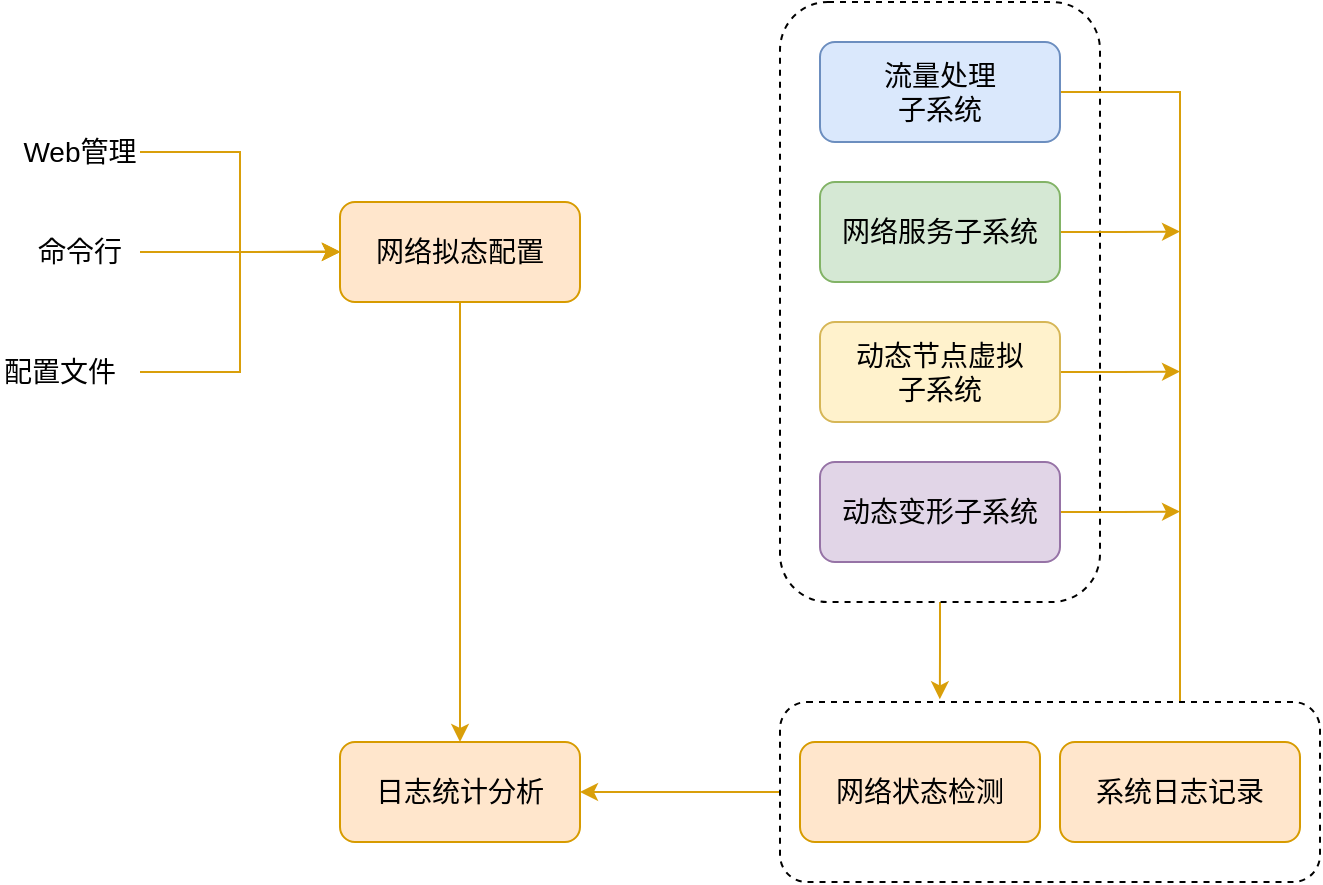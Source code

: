 <mxfile version="20.8.23" type="github">
  <diagram name="第 1 页" id="5JgNt1DnJn-7G3bTljnZ">
    <mxGraphModel dx="691" dy="356" grid="1" gridSize="10" guides="1" tooltips="1" connect="1" arrows="1" fold="1" page="1" pageScale="1" pageWidth="827" pageHeight="1169" math="0" shadow="0">
      <root>
        <mxCell id="0" />
        <mxCell id="1" parent="0" />
        <mxCell id="wyg3ayB5jWnOoZF_my3E-22" style="edgeStyle=orthogonalEdgeStyle;rounded=0;orthogonalLoop=1;jettySize=auto;html=1;exitX=0.5;exitY=1;exitDx=0;exitDy=0;strokeColor=#d99f0a;fontSize=14;" edge="1" parent="1" source="wyg3ayB5jWnOoZF_my3E-1" target="wyg3ayB5jWnOoZF_my3E-19">
          <mxGeometry relative="1" as="geometry" />
        </mxCell>
        <mxCell id="wyg3ayB5jWnOoZF_my3E-1" value="&lt;font style=&quot;font-size: 14px;&quot;&gt;网络拟态配置&lt;/font&gt;" style="rounded=1;whiteSpace=wrap;html=1;fillColor=#ffe6cc;strokeColor=#d79b00;" vertex="1" parent="1">
          <mxGeometry x="230" y="190" width="120" height="50" as="geometry" />
        </mxCell>
        <mxCell id="wyg3ayB5jWnOoZF_my3E-14" style="edgeStyle=orthogonalEdgeStyle;rounded=0;orthogonalLoop=1;jettySize=auto;html=1;exitX=0.5;exitY=1;exitDx=0;exitDy=0;entryX=0.296;entryY=-0.015;entryDx=0;entryDy=0;entryPerimeter=0;fontSize=14;strokeColor=#d99f0a;" edge="1" parent="1" source="wyg3ayB5jWnOoZF_my3E-3" target="wyg3ayB5jWnOoZF_my3E-9">
          <mxGeometry relative="1" as="geometry" />
        </mxCell>
        <mxCell id="wyg3ayB5jWnOoZF_my3E-3" value="" style="rounded=1;whiteSpace=wrap;html=1;fontSize=14;dashed=1;" vertex="1" parent="1">
          <mxGeometry x="450" y="90" width="160" height="300" as="geometry" />
        </mxCell>
        <mxCell id="wyg3ayB5jWnOoZF_my3E-15" style="edgeStyle=orthogonalEdgeStyle;rounded=0;orthogonalLoop=1;jettySize=auto;html=1;entryX=0.5;entryY=0;entryDx=0;entryDy=0;strokeColor=#d99f0a;fontSize=14;" edge="1" parent="1" source="wyg3ayB5jWnOoZF_my3E-4" target="wyg3ayB5jWnOoZF_my3E-12">
          <mxGeometry relative="1" as="geometry">
            <Array as="points">
              <mxPoint x="650" y="135" />
            </Array>
          </mxGeometry>
        </mxCell>
        <mxCell id="wyg3ayB5jWnOoZF_my3E-4" value="&lt;font style=&quot;font-size: 14px;&quot;&gt;流量处理&lt;br&gt;子系统&lt;br&gt;&lt;/font&gt;" style="rounded=1;whiteSpace=wrap;html=1;fillColor=#dae8fc;strokeColor=#6c8ebf;" vertex="1" parent="1">
          <mxGeometry x="470" y="110" width="120" height="50" as="geometry" />
        </mxCell>
        <mxCell id="wyg3ayB5jWnOoZF_my3E-16" style="edgeStyle=orthogonalEdgeStyle;rounded=0;orthogonalLoop=1;jettySize=auto;html=1;exitX=1;exitY=0.5;exitDx=0;exitDy=0;strokeColor=#d99f0a;fontSize=14;" edge="1" parent="1" source="wyg3ayB5jWnOoZF_my3E-5">
          <mxGeometry relative="1" as="geometry">
            <mxPoint x="650" y="204.81" as="targetPoint" />
          </mxGeometry>
        </mxCell>
        <mxCell id="wyg3ayB5jWnOoZF_my3E-5" value="&lt;font style=&quot;font-size: 14px;&quot;&gt;网络服务子系统&lt;br&gt;&lt;/font&gt;" style="rounded=1;whiteSpace=wrap;html=1;fillColor=#d5e8d4;strokeColor=#82b366;" vertex="1" parent="1">
          <mxGeometry x="470" y="180" width="120" height="50" as="geometry" />
        </mxCell>
        <mxCell id="wyg3ayB5jWnOoZF_my3E-17" style="edgeStyle=orthogonalEdgeStyle;rounded=0;orthogonalLoop=1;jettySize=auto;html=1;exitX=1;exitY=0.5;exitDx=0;exitDy=0;strokeColor=#d99f0a;fontSize=14;" edge="1" parent="1" source="wyg3ayB5jWnOoZF_my3E-6">
          <mxGeometry relative="1" as="geometry">
            <mxPoint x="650" y="274.81" as="targetPoint" />
          </mxGeometry>
        </mxCell>
        <mxCell id="wyg3ayB5jWnOoZF_my3E-6" value="&lt;font style=&quot;font-size: 14px;&quot;&gt;动态节点虚拟&lt;br&gt;子系统&lt;br&gt;&lt;/font&gt;" style="rounded=1;whiteSpace=wrap;html=1;fillColor=#fff2cc;strokeColor=#d6b656;" vertex="1" parent="1">
          <mxGeometry x="470" y="250" width="120" height="50" as="geometry" />
        </mxCell>
        <mxCell id="wyg3ayB5jWnOoZF_my3E-18" style="edgeStyle=orthogonalEdgeStyle;rounded=0;orthogonalLoop=1;jettySize=auto;html=1;exitX=1;exitY=0.5;exitDx=0;exitDy=0;strokeColor=#d99f0a;fontSize=14;" edge="1" parent="1" source="wyg3ayB5jWnOoZF_my3E-7">
          <mxGeometry relative="1" as="geometry">
            <mxPoint x="650" y="344.81" as="targetPoint" />
          </mxGeometry>
        </mxCell>
        <mxCell id="wyg3ayB5jWnOoZF_my3E-7" value="&lt;font style=&quot;font-size: 14px;&quot;&gt;动态变形子系统&lt;br&gt;&lt;/font&gt;" style="rounded=1;whiteSpace=wrap;html=1;fillColor=#e1d5e7;strokeColor=#9673a6;" vertex="1" parent="1">
          <mxGeometry x="470" y="320" width="120" height="50" as="geometry" />
        </mxCell>
        <mxCell id="wyg3ayB5jWnOoZF_my3E-21" style="edgeStyle=orthogonalEdgeStyle;rounded=0;orthogonalLoop=1;jettySize=auto;html=1;entryX=1;entryY=0.5;entryDx=0;entryDy=0;strokeColor=#d99f0a;fontSize=14;" edge="1" parent="1" source="wyg3ayB5jWnOoZF_my3E-9" target="wyg3ayB5jWnOoZF_my3E-19">
          <mxGeometry relative="1" as="geometry" />
        </mxCell>
        <mxCell id="wyg3ayB5jWnOoZF_my3E-9" value="" style="rounded=1;whiteSpace=wrap;html=1;fontSize=14;dashed=1;" vertex="1" parent="1">
          <mxGeometry x="450" y="440" width="270" height="90" as="geometry" />
        </mxCell>
        <mxCell id="wyg3ayB5jWnOoZF_my3E-11" value="&lt;font style=&quot;font-size: 14px;&quot;&gt;网络状态检测&lt;/font&gt;" style="rounded=1;whiteSpace=wrap;html=1;fillColor=#ffe6cc;strokeColor=#d79b00;" vertex="1" parent="1">
          <mxGeometry x="460" y="460" width="120" height="50" as="geometry" />
        </mxCell>
        <mxCell id="wyg3ayB5jWnOoZF_my3E-12" value="&lt;font style=&quot;font-size: 14px;&quot;&gt;系统日志记录&lt;/font&gt;" style="rounded=1;whiteSpace=wrap;html=1;fillColor=#ffe6cc;strokeColor=#d79b00;" vertex="1" parent="1">
          <mxGeometry x="590" y="460" width="120" height="50" as="geometry" />
        </mxCell>
        <mxCell id="wyg3ayB5jWnOoZF_my3E-19" value="&lt;span style=&quot;font-size: 14px;&quot;&gt;日志统计分析&lt;/span&gt;" style="rounded=1;whiteSpace=wrap;html=1;fillColor=#ffe6cc;strokeColor=#d79b00;" vertex="1" parent="1">
          <mxGeometry x="230" y="460" width="120" height="50" as="geometry" />
        </mxCell>
        <mxCell id="wyg3ayB5jWnOoZF_my3E-26" style="edgeStyle=orthogonalEdgeStyle;rounded=0;orthogonalLoop=1;jettySize=auto;html=1;entryX=0;entryY=0.5;entryDx=0;entryDy=0;strokeColor=#d99f0a;fontSize=14;" edge="1" parent="1" source="wyg3ayB5jWnOoZF_my3E-23" target="wyg3ayB5jWnOoZF_my3E-1">
          <mxGeometry relative="1" as="geometry" />
        </mxCell>
        <mxCell id="wyg3ayB5jWnOoZF_my3E-23" value="Web管理" style="text;html=1;strokeColor=none;fillColor=none;align=center;verticalAlign=middle;whiteSpace=wrap;rounded=0;fontSize=14;" vertex="1" parent="1">
          <mxGeometry x="70" y="150" width="60" height="30" as="geometry" />
        </mxCell>
        <mxCell id="wyg3ayB5jWnOoZF_my3E-27" style="edgeStyle=orthogonalEdgeStyle;rounded=0;orthogonalLoop=1;jettySize=auto;html=1;exitX=1;exitY=0.5;exitDx=0;exitDy=0;strokeColor=#d99f0a;fontSize=14;" edge="1" parent="1" source="wyg3ayB5jWnOoZF_my3E-24">
          <mxGeometry relative="1" as="geometry">
            <mxPoint x="230" y="214.724" as="targetPoint" />
          </mxGeometry>
        </mxCell>
        <mxCell id="wyg3ayB5jWnOoZF_my3E-24" value="命令行" style="text;html=1;strokeColor=none;fillColor=none;align=center;verticalAlign=middle;whiteSpace=wrap;rounded=0;fontSize=14;" vertex="1" parent="1">
          <mxGeometry x="70" y="200" width="60" height="30" as="geometry" />
        </mxCell>
        <mxCell id="wyg3ayB5jWnOoZF_my3E-29" style="rounded=0;orthogonalLoop=1;jettySize=auto;html=1;exitX=1;exitY=0.5;exitDx=0;exitDy=0;strokeColor=#d99f0a;fontSize=14;edgeStyle=elbowEdgeStyle;" edge="1" parent="1">
          <mxGeometry relative="1" as="geometry">
            <mxPoint x="230" y="215" as="targetPoint" />
            <mxPoint x="130" y="275" as="sourcePoint" />
            <Array as="points">
              <mxPoint x="180" y="250" />
            </Array>
          </mxGeometry>
        </mxCell>
        <mxCell id="wyg3ayB5jWnOoZF_my3E-25" value="配置文件" style="text;html=1;strokeColor=none;fillColor=none;align=center;verticalAlign=middle;whiteSpace=wrap;rounded=0;fontSize=14;" vertex="1" parent="1">
          <mxGeometry x="60" y="260" width="60" height="30" as="geometry" />
        </mxCell>
      </root>
    </mxGraphModel>
  </diagram>
</mxfile>

